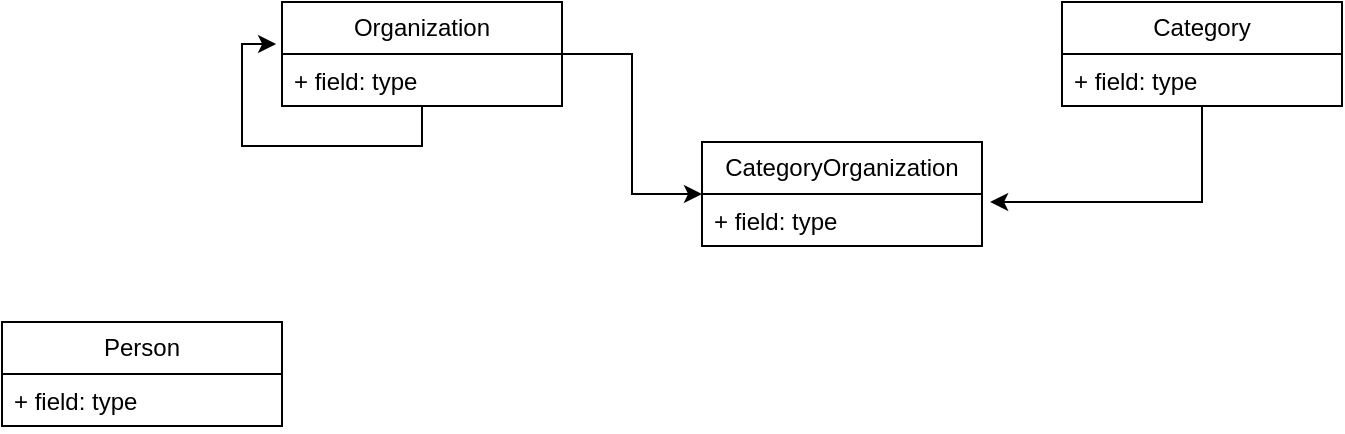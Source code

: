 <mxfile version="22.1.2" type="device" pages="2">
  <diagram name="Página-1" id="GHjbAym7o5mRyXtKowVg">
    <mxGraphModel dx="878" dy="486" grid="1" gridSize="10" guides="1" tooltips="1" connect="1" arrows="1" fold="1" page="1" pageScale="1" pageWidth="827" pageHeight="1169" math="0" shadow="0">
      <root>
        <mxCell id="0" />
        <mxCell id="1" parent="0" />
        <mxCell id="djjFZ4jI8jWfnVrqDTp0-1" value="Person" style="swimlane;fontStyle=0;childLayout=stackLayout;horizontal=1;startSize=26;fillColor=none;horizontalStack=0;resizeParent=1;resizeParentMax=0;resizeLast=0;collapsible=1;marginBottom=0;whiteSpace=wrap;html=1;" vertex="1" parent="1">
          <mxGeometry x="140" y="300" width="140" height="52" as="geometry" />
        </mxCell>
        <mxCell id="djjFZ4jI8jWfnVrqDTp0-2" value="+ field: type" style="text;strokeColor=none;fillColor=none;align=left;verticalAlign=top;spacingLeft=4;spacingRight=4;overflow=hidden;rotatable=0;points=[[0,0.5],[1,0.5]];portConstraint=eastwest;whiteSpace=wrap;html=1;" vertex="1" parent="djjFZ4jI8jWfnVrqDTp0-1">
          <mxGeometry y="26" width="140" height="26" as="geometry" />
        </mxCell>
        <mxCell id="djjFZ4jI8jWfnVrqDTp0-13" style="edgeStyle=orthogonalEdgeStyle;rounded=0;orthogonalLoop=1;jettySize=auto;html=1;entryX=0;entryY=0.5;entryDx=0;entryDy=0;" edge="1" parent="1" source="djjFZ4jI8jWfnVrqDTp0-5" target="djjFZ4jI8jWfnVrqDTp0-9">
          <mxGeometry relative="1" as="geometry" />
        </mxCell>
        <mxCell id="djjFZ4jI8jWfnVrqDTp0-5" value="Organization" style="swimlane;fontStyle=0;childLayout=stackLayout;horizontal=1;startSize=26;fillColor=none;horizontalStack=0;resizeParent=1;resizeParentMax=0;resizeLast=0;collapsible=1;marginBottom=0;whiteSpace=wrap;html=1;" vertex="1" parent="1">
          <mxGeometry x="280" y="140" width="140" height="52" as="geometry" />
        </mxCell>
        <mxCell id="djjFZ4jI8jWfnVrqDTp0-6" value="+ field: type" style="text;strokeColor=none;fillColor=none;align=left;verticalAlign=top;spacingLeft=4;spacingRight=4;overflow=hidden;rotatable=0;points=[[0,0.5],[1,0.5]];portConstraint=eastwest;whiteSpace=wrap;html=1;" vertex="1" parent="djjFZ4jI8jWfnVrqDTp0-5">
          <mxGeometry y="26" width="140" height="26" as="geometry" />
        </mxCell>
        <mxCell id="djjFZ4jI8jWfnVrqDTp0-15" style="edgeStyle=orthogonalEdgeStyle;rounded=0;orthogonalLoop=1;jettySize=auto;html=1;entryX=-0.021;entryY=-0.192;entryDx=0;entryDy=0;entryPerimeter=0;" edge="1" parent="djjFZ4jI8jWfnVrqDTp0-5" source="djjFZ4jI8jWfnVrqDTp0-5" target="djjFZ4jI8jWfnVrqDTp0-6">
          <mxGeometry relative="1" as="geometry">
            <mxPoint x="30" y="120" as="targetPoint" />
            <Array as="points">
              <mxPoint x="70" y="72" />
              <mxPoint x="-20" y="72" />
              <mxPoint x="-20" y="21" />
            </Array>
          </mxGeometry>
        </mxCell>
        <mxCell id="djjFZ4jI8jWfnVrqDTp0-9" value="CategoryOrganization" style="swimlane;fontStyle=0;childLayout=stackLayout;horizontal=1;startSize=26;fillColor=none;horizontalStack=0;resizeParent=1;resizeParentMax=0;resizeLast=0;collapsible=1;marginBottom=0;whiteSpace=wrap;html=1;" vertex="1" parent="1">
          <mxGeometry x="490" y="210" width="140" height="52" as="geometry" />
        </mxCell>
        <mxCell id="djjFZ4jI8jWfnVrqDTp0-10" value="+ field: type" style="text;strokeColor=none;fillColor=none;align=left;verticalAlign=top;spacingLeft=4;spacingRight=4;overflow=hidden;rotatable=0;points=[[0,0.5],[1,0.5]];portConstraint=eastwest;whiteSpace=wrap;html=1;" vertex="1" parent="djjFZ4jI8jWfnVrqDTp0-9">
          <mxGeometry y="26" width="140" height="26" as="geometry" />
        </mxCell>
        <mxCell id="djjFZ4jI8jWfnVrqDTp0-11" value="Category" style="swimlane;fontStyle=0;childLayout=stackLayout;horizontal=1;startSize=26;fillColor=none;horizontalStack=0;resizeParent=1;resizeParentMax=0;resizeLast=0;collapsible=1;marginBottom=0;whiteSpace=wrap;html=1;" vertex="1" parent="1">
          <mxGeometry x="670" y="140" width="140" height="52" as="geometry" />
        </mxCell>
        <mxCell id="djjFZ4jI8jWfnVrqDTp0-12" value="+ field: type" style="text;strokeColor=none;fillColor=none;align=left;verticalAlign=top;spacingLeft=4;spacingRight=4;overflow=hidden;rotatable=0;points=[[0,0.5],[1,0.5]];portConstraint=eastwest;whiteSpace=wrap;html=1;" vertex="1" parent="djjFZ4jI8jWfnVrqDTp0-11">
          <mxGeometry y="26" width="140" height="26" as="geometry" />
        </mxCell>
        <mxCell id="djjFZ4jI8jWfnVrqDTp0-14" style="edgeStyle=orthogonalEdgeStyle;rounded=0;orthogonalLoop=1;jettySize=auto;html=1;entryX=1.029;entryY=0.154;entryDx=0;entryDy=0;entryPerimeter=0;" edge="1" parent="1" source="djjFZ4jI8jWfnVrqDTp0-11" target="djjFZ4jI8jWfnVrqDTp0-10">
          <mxGeometry relative="1" as="geometry" />
        </mxCell>
      </root>
    </mxGraphModel>
  </diagram>
  <diagram id="vTi-G79DSDbQBjkH70hj" name="Domotica">
    <mxGraphModel dx="878" dy="486" grid="1" gridSize="10" guides="1" tooltips="1" connect="1" arrows="1" fold="1" page="1" pageScale="1" pageWidth="827" pageHeight="1169" math="0" shadow="0">
      <root>
        <mxCell id="0" />
        <mxCell id="1" parent="0" />
        <mxCell id="eAyhrzm5xPaionKx1wUY-1" value="" style="html=1;verticalLabelPosition=bottom;align=center;labelBackgroundColor=#ffffff;verticalAlign=top;strokeWidth=2;strokeColor=#0080F0;shadow=0;dashed=0;shape=mxgraph.ios7.icons.home;" vertex="1" parent="1">
          <mxGeometry x="330" y="140" width="60" height="60" as="geometry" />
        </mxCell>
        <mxCell id="eAyhrzm5xPaionKx1wUY-2" value="Casa" style="text;html=1;strokeColor=none;fillColor=none;align=center;verticalAlign=middle;whiteSpace=wrap;rounded=0;" vertex="1" parent="1">
          <mxGeometry x="330" y="200" width="60" height="30" as="geometry" />
        </mxCell>
        <mxCell id="eAyhrzm5xPaionKx1wUY-4" value="" style="rounded=0;whiteSpace=wrap;html=1;" vertex="1" parent="1">
          <mxGeometry x="324" y="260" width="40" height="30" as="geometry" />
        </mxCell>
        <mxCell id="eAyhrzm5xPaionKx1wUY-5" value="" style="rounded=0;whiteSpace=wrap;html=1;" vertex="1" parent="1">
          <mxGeometry x="374" y="260" width="40" height="30" as="geometry" />
        </mxCell>
        <mxCell id="eAyhrzm5xPaionKx1wUY-6" value="" style="rounded=0;whiteSpace=wrap;html=1;" vertex="1" parent="1">
          <mxGeometry x="324" y="300" width="40" height="30" as="geometry" />
        </mxCell>
        <mxCell id="eAyhrzm5xPaionKx1wUY-7" value="" style="rounded=0;whiteSpace=wrap;html=1;" vertex="1" parent="1">
          <mxGeometry x="374" y="300" width="40" height="30" as="geometry" />
        </mxCell>
      </root>
    </mxGraphModel>
  </diagram>
</mxfile>
